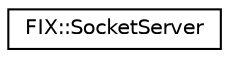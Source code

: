 digraph "Graphical Class Hierarchy"
{
  edge [fontname="Helvetica",fontsize="10",labelfontname="Helvetica",labelfontsize="10"];
  node [fontname="Helvetica",fontsize="10",shape=record];
  rankdir="LR";
  Node0 [label="FIX::SocketServer",height=0.2,width=0.4,color="black", fillcolor="white", style="filled",URL="$class_f_i_x_1_1_socket_server.html",tooltip="Listens for and accepts incoming socket connections on a port. "];
}
